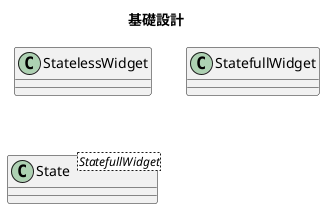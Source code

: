 @startuml

title 基礎設計

class StatelessWidget
class StatefullWidget
class State<StatefullWidget>

@enduml
